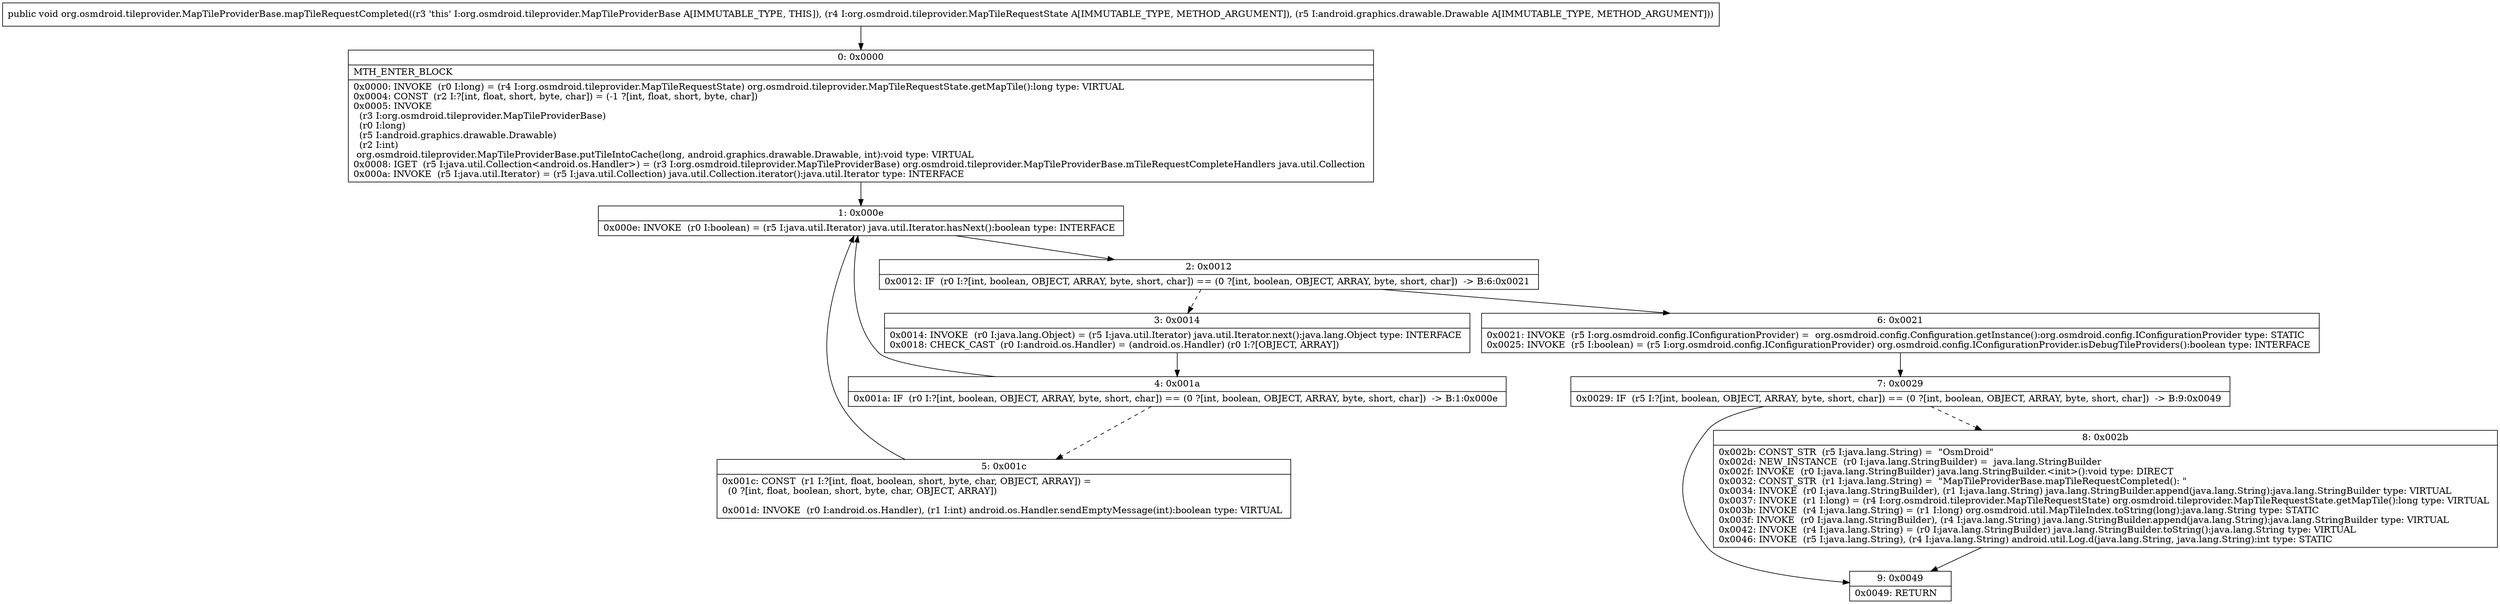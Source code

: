 digraph "CFG fororg.osmdroid.tileprovider.MapTileProviderBase.mapTileRequestCompleted(Lorg\/osmdroid\/tileprovider\/MapTileRequestState;Landroid\/graphics\/drawable\/Drawable;)V" {
Node_0 [shape=record,label="{0\:\ 0x0000|MTH_ENTER_BLOCK\l|0x0000: INVOKE  (r0 I:long) = (r4 I:org.osmdroid.tileprovider.MapTileRequestState) org.osmdroid.tileprovider.MapTileRequestState.getMapTile():long type: VIRTUAL \l0x0004: CONST  (r2 I:?[int, float, short, byte, char]) = (\-1 ?[int, float, short, byte, char]) \l0x0005: INVOKE  \l  (r3 I:org.osmdroid.tileprovider.MapTileProviderBase)\l  (r0 I:long)\l  (r5 I:android.graphics.drawable.Drawable)\l  (r2 I:int)\l org.osmdroid.tileprovider.MapTileProviderBase.putTileIntoCache(long, android.graphics.drawable.Drawable, int):void type: VIRTUAL \l0x0008: IGET  (r5 I:java.util.Collection\<android.os.Handler\>) = (r3 I:org.osmdroid.tileprovider.MapTileProviderBase) org.osmdroid.tileprovider.MapTileProviderBase.mTileRequestCompleteHandlers java.util.Collection \l0x000a: INVOKE  (r5 I:java.util.Iterator) = (r5 I:java.util.Collection) java.util.Collection.iterator():java.util.Iterator type: INTERFACE \l}"];
Node_1 [shape=record,label="{1\:\ 0x000e|0x000e: INVOKE  (r0 I:boolean) = (r5 I:java.util.Iterator) java.util.Iterator.hasNext():boolean type: INTERFACE \l}"];
Node_2 [shape=record,label="{2\:\ 0x0012|0x0012: IF  (r0 I:?[int, boolean, OBJECT, ARRAY, byte, short, char]) == (0 ?[int, boolean, OBJECT, ARRAY, byte, short, char])  \-\> B:6:0x0021 \l}"];
Node_3 [shape=record,label="{3\:\ 0x0014|0x0014: INVOKE  (r0 I:java.lang.Object) = (r5 I:java.util.Iterator) java.util.Iterator.next():java.lang.Object type: INTERFACE \l0x0018: CHECK_CAST  (r0 I:android.os.Handler) = (android.os.Handler) (r0 I:?[OBJECT, ARRAY]) \l}"];
Node_4 [shape=record,label="{4\:\ 0x001a|0x001a: IF  (r0 I:?[int, boolean, OBJECT, ARRAY, byte, short, char]) == (0 ?[int, boolean, OBJECT, ARRAY, byte, short, char])  \-\> B:1:0x000e \l}"];
Node_5 [shape=record,label="{5\:\ 0x001c|0x001c: CONST  (r1 I:?[int, float, boolean, short, byte, char, OBJECT, ARRAY]) = \l  (0 ?[int, float, boolean, short, byte, char, OBJECT, ARRAY])\l \l0x001d: INVOKE  (r0 I:android.os.Handler), (r1 I:int) android.os.Handler.sendEmptyMessage(int):boolean type: VIRTUAL \l}"];
Node_6 [shape=record,label="{6\:\ 0x0021|0x0021: INVOKE  (r5 I:org.osmdroid.config.IConfigurationProvider) =  org.osmdroid.config.Configuration.getInstance():org.osmdroid.config.IConfigurationProvider type: STATIC \l0x0025: INVOKE  (r5 I:boolean) = (r5 I:org.osmdroid.config.IConfigurationProvider) org.osmdroid.config.IConfigurationProvider.isDebugTileProviders():boolean type: INTERFACE \l}"];
Node_7 [shape=record,label="{7\:\ 0x0029|0x0029: IF  (r5 I:?[int, boolean, OBJECT, ARRAY, byte, short, char]) == (0 ?[int, boolean, OBJECT, ARRAY, byte, short, char])  \-\> B:9:0x0049 \l}"];
Node_8 [shape=record,label="{8\:\ 0x002b|0x002b: CONST_STR  (r5 I:java.lang.String) =  \"OsmDroid\" \l0x002d: NEW_INSTANCE  (r0 I:java.lang.StringBuilder) =  java.lang.StringBuilder \l0x002f: INVOKE  (r0 I:java.lang.StringBuilder) java.lang.StringBuilder.\<init\>():void type: DIRECT \l0x0032: CONST_STR  (r1 I:java.lang.String) =  \"MapTileProviderBase.mapTileRequestCompleted(): \" \l0x0034: INVOKE  (r0 I:java.lang.StringBuilder), (r1 I:java.lang.String) java.lang.StringBuilder.append(java.lang.String):java.lang.StringBuilder type: VIRTUAL \l0x0037: INVOKE  (r1 I:long) = (r4 I:org.osmdroid.tileprovider.MapTileRequestState) org.osmdroid.tileprovider.MapTileRequestState.getMapTile():long type: VIRTUAL \l0x003b: INVOKE  (r4 I:java.lang.String) = (r1 I:long) org.osmdroid.util.MapTileIndex.toString(long):java.lang.String type: STATIC \l0x003f: INVOKE  (r0 I:java.lang.StringBuilder), (r4 I:java.lang.String) java.lang.StringBuilder.append(java.lang.String):java.lang.StringBuilder type: VIRTUAL \l0x0042: INVOKE  (r4 I:java.lang.String) = (r0 I:java.lang.StringBuilder) java.lang.StringBuilder.toString():java.lang.String type: VIRTUAL \l0x0046: INVOKE  (r5 I:java.lang.String), (r4 I:java.lang.String) android.util.Log.d(java.lang.String, java.lang.String):int type: STATIC \l}"];
Node_9 [shape=record,label="{9\:\ 0x0049|0x0049: RETURN   \l}"];
MethodNode[shape=record,label="{public void org.osmdroid.tileprovider.MapTileProviderBase.mapTileRequestCompleted((r3 'this' I:org.osmdroid.tileprovider.MapTileProviderBase A[IMMUTABLE_TYPE, THIS]), (r4 I:org.osmdroid.tileprovider.MapTileRequestState A[IMMUTABLE_TYPE, METHOD_ARGUMENT]), (r5 I:android.graphics.drawable.Drawable A[IMMUTABLE_TYPE, METHOD_ARGUMENT])) }"];
MethodNode -> Node_0;
Node_0 -> Node_1;
Node_1 -> Node_2;
Node_2 -> Node_3[style=dashed];
Node_2 -> Node_6;
Node_3 -> Node_4;
Node_4 -> Node_1;
Node_4 -> Node_5[style=dashed];
Node_5 -> Node_1;
Node_6 -> Node_7;
Node_7 -> Node_8[style=dashed];
Node_7 -> Node_9;
Node_8 -> Node_9;
}

